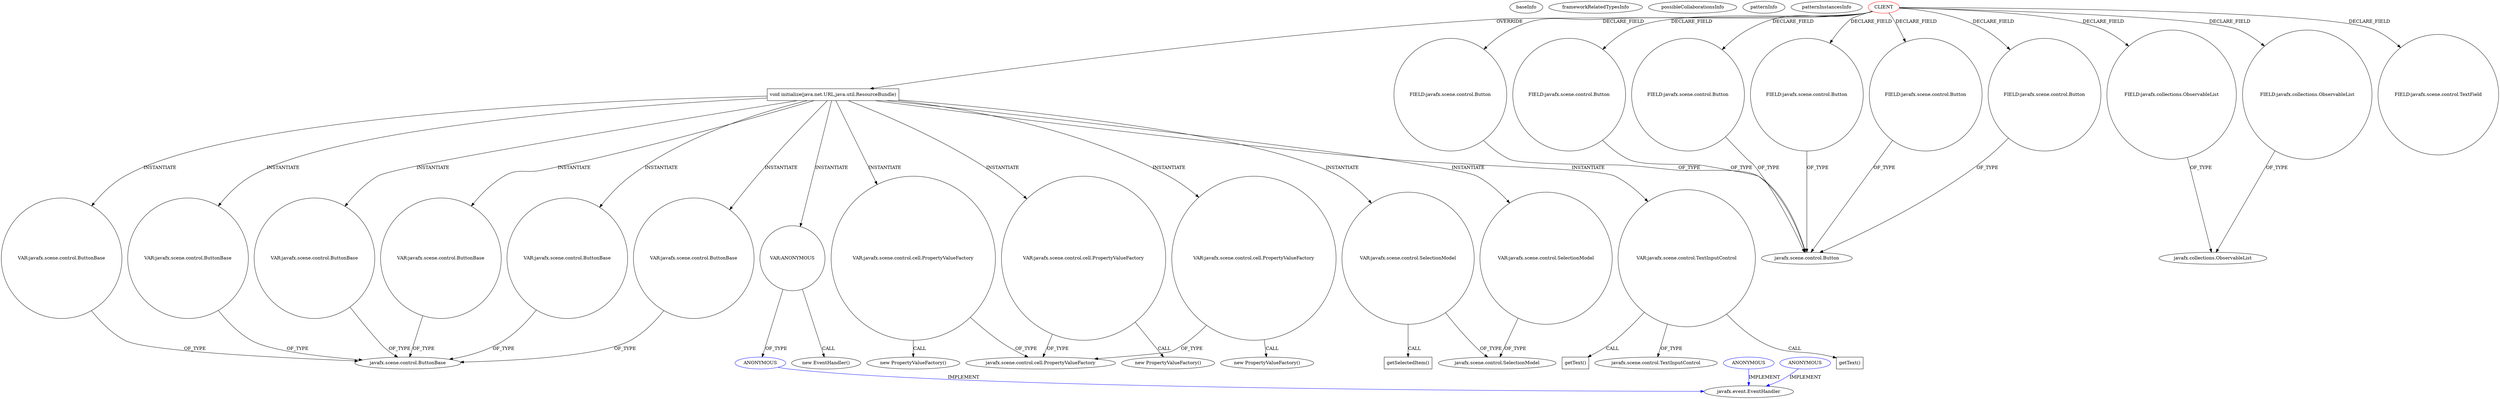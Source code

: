 digraph {
baseInfo[graphId=1619,category="pattern",isAnonymous=false,possibleRelation=false]
frameworkRelatedTypesInfo[]
possibleCollaborationsInfo[]
patternInfo[frequency=2.0,patternRootClient=0]
patternInstancesInfo[0="diogocs1-FPessoais~/diogocs1-FPessoais/FPessoais-master/FinancasPessoais/src/app/controllers/HomeController.java~HomeController~2490",1="crosswords-testEnvironment~/crosswords-testEnvironment/testEnvironment-master/src/GUI/MainController.java~MainController~2315"]
87[label="javafx.scene.control.cell.PropertyValueFactory",vertexType="FRAMEWORK_CLASS_TYPE",isFrameworkType=false]
122[label="VAR:javafx.scene.control.cell.PropertyValueFactory",vertexType="VARIABLE_EXPRESION",isFrameworkType=false,shape=circle]
81[label="void initialize(java.net.URL,java.util.ResourceBundle)",vertexType="OVERRIDING_METHOD_DECLARATION",isFrameworkType=false,shape=box]
0[label="CLIENT",vertexType="ROOT_CLIENT_CLASS_DECLARATION",isFrameworkType=false,color=red]
4[label="FIELD:javafx.scene.control.Button",vertexType="FIELD_DECLARATION",isFrameworkType=false,shape=circle]
24[label="FIELD:javafx.scene.control.Button",vertexType="FIELD_DECLARATION",isFrameworkType=false,shape=circle]
8[label="FIELD:javafx.scene.control.Button",vertexType="FIELD_DECLARATION",isFrameworkType=false,shape=circle]
61[label="FIELD:javafx.scene.control.Button",vertexType="FIELD_DECLARATION",isFrameworkType=false,shape=circle]
6[label="FIELD:javafx.scene.control.Button",vertexType="FIELD_DECLARATION",isFrameworkType=false,shape=circle]
26[label="FIELD:javafx.scene.control.Button",vertexType="FIELD_DECLARATION",isFrameworkType=false,shape=circle]
46[label="FIELD:javafx.collections.ObservableList",vertexType="FIELD_DECLARATION",isFrameworkType=false,shape=circle]
43[label="javafx.collections.ObservableList",vertexType="FRAMEWORK_INTERFACE_TYPE",isFrameworkType=false]
42[label="FIELD:javafx.collections.ObservableList",vertexType="FIELD_DECLARATION",isFrameworkType=false,shape=circle]
229[label="VAR:javafx.scene.control.SelectionModel",vertexType="VARIABLE_EXPRESION",isFrameworkType=false,shape=circle]
230[label="getSelectedItem()",vertexType="INSIDE_CALL",isFrameworkType=false,shape=box]
176[label="javafx.scene.control.SelectionModel",vertexType="FRAMEWORK_CLASS_TYPE",isFrameworkType=false]
339[label="VAR:javafx.scene.control.SelectionModel",vertexType="VARIABLE_EXPRESION",isFrameworkType=false,shape=circle]
121[label="new PropertyValueFactory()",vertexType="CONSTRUCTOR_CALL",isFrameworkType=false]
245[label="VAR:javafx.scene.control.TextInputControl",vertexType="VARIABLE_EXPRESION",isFrameworkType=false,shape=circle]
234[label="VAR:javafx.scene.control.ButtonBase",vertexType="VARIABLE_EXPRESION",isFrameworkType=false,shape=circle]
129[label="javafx.scene.control.ButtonBase",vertexType="FRAMEWORK_CLASS_TYPE",isFrameworkType=false]
127[label="VAR:javafx.scene.control.ButtonBase",vertexType="VARIABLE_EXPRESION",isFrameworkType=false,shape=circle]
293[label="VAR:javafx.scene.control.ButtonBase",vertexType="VARIABLE_EXPRESION",isFrameworkType=false,shape=circle]
161[label="VAR:javafx.scene.control.ButtonBase",vertexType="VARIABLE_EXPRESION",isFrameworkType=false,shape=circle]
383[label="VAR:javafx.scene.control.ButtonBase",vertexType="VARIABLE_EXPRESION",isFrameworkType=false,shape=circle]
346[label="VAR:javafx.scene.control.ButtonBase",vertexType="VARIABLE_EXPRESION",isFrameworkType=false,shape=circle]
5[label="javafx.scene.control.Button",vertexType="FRAMEWORK_CLASS_TYPE",isFrameworkType=false]
247[label="javafx.scene.control.TextInputControl",vertexType="FRAMEWORK_CLASS_TYPE",isFrameworkType=false]
77[label="FIELD:javafx.scene.control.TextField",vertexType="FIELD_DECLARATION",isFrameworkType=false,shape=circle]
92[label="VAR:javafx.scene.control.cell.PropertyValueFactory",vertexType="VARIABLE_EXPRESION",isFrameworkType=false,shape=circle]
91[label="new PropertyValueFactory()",vertexType="CONSTRUCTOR_CALL",isFrameworkType=false]
98[label="VAR:javafx.scene.control.cell.PropertyValueFactory",vertexType="VARIABLE_EXPRESION",isFrameworkType=false,shape=circle]
97[label="new PropertyValueFactory()",vertexType="CONSTRUCTOR_CALL",isFrameworkType=false]
249[label="getText()",vertexType="INSIDE_CALL",isFrameworkType=false,shape=box]
279[label="getText()",vertexType="INSIDE_CALL",isFrameworkType=false,shape=box]
131[label="VAR:ANONYMOUS",vertexType="VARIABLE_EXPRESION",isFrameworkType=false,shape=circle]
132[label="ANONYMOUS",vertexType="REFERENCE_ANONYMOUS_DECLARATION",isFrameworkType=false,color=blue]
130[label="new EventHandler()",vertexType="CONSTRUCTOR_CALL",isFrameworkType=false]
133[label="javafx.event.EventHandler",vertexType="FRAMEWORK_INTERFACE_TYPE",isFrameworkType=false]
166[label="ANONYMOUS",vertexType="REFERENCE_ANONYMOUS_DECLARATION",isFrameworkType=false,color=blue]
270[label="ANONYMOUS",vertexType="REFERENCE_ANONYMOUS_DECLARATION",isFrameworkType=false,color=blue]
26->5[label="OF_TYPE"]
81->234[label="INSTANTIATE"]
339->176[label="OF_TYPE"]
6->5[label="OF_TYPE"]
0->81[label="OVERRIDE"]
81->122[label="INSTANTIATE"]
122->87[label="OF_TYPE"]
92->91[label="CALL"]
81->339[label="INSTANTIATE"]
245->279[label="CALL"]
81->161[label="INSTANTIATE"]
234->129[label="OF_TYPE"]
122->121[label="CALL"]
229->230[label="CALL"]
0->8[label="DECLARE_FIELD"]
98->97[label="CALL"]
81->229[label="INSTANTIATE"]
81->98[label="INSTANTIATE"]
81->383[label="INSTANTIATE"]
81->131[label="INSTANTIATE"]
81->92[label="INSTANTIATE"]
132->133[label="IMPLEMENT",color=blue]
383->129[label="OF_TYPE"]
81->245[label="INSTANTIATE"]
166->133[label="IMPLEMENT",color=blue]
229->176[label="OF_TYPE"]
0->24[label="DECLARE_FIELD"]
0->61[label="DECLARE_FIELD"]
92->87[label="OF_TYPE"]
131->130[label="CALL"]
270->133[label="IMPLEMENT",color=blue]
161->129[label="OF_TYPE"]
81->346[label="INSTANTIATE"]
81->127[label="INSTANTIATE"]
42->43[label="OF_TYPE"]
245->247[label="OF_TYPE"]
0->4[label="DECLARE_FIELD"]
98->87[label="OF_TYPE"]
81->293[label="INSTANTIATE"]
0->42[label="DECLARE_FIELD"]
127->129[label="OF_TYPE"]
346->129[label="OF_TYPE"]
0->6[label="DECLARE_FIELD"]
0->26[label="DECLARE_FIELD"]
293->129[label="OF_TYPE"]
4->5[label="OF_TYPE"]
0->77[label="DECLARE_FIELD"]
61->5[label="OF_TYPE"]
24->5[label="OF_TYPE"]
131->132[label="OF_TYPE"]
0->46[label="DECLARE_FIELD"]
46->43[label="OF_TYPE"]
8->5[label="OF_TYPE"]
245->249[label="CALL"]
}

